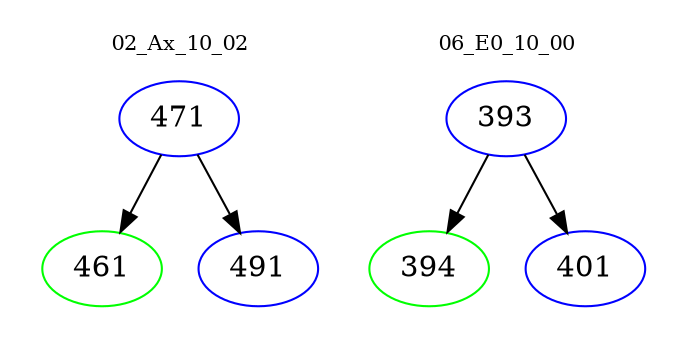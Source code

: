digraph{
subgraph cluster_0 {
color = white
label = "02_Ax_10_02";
fontsize=10;
T0_471 [label="471", color="blue"]
T0_471 -> T0_461 [color="black"]
T0_461 [label="461", color="green"]
T0_471 -> T0_491 [color="black"]
T0_491 [label="491", color="blue"]
}
subgraph cluster_1 {
color = white
label = "06_E0_10_00";
fontsize=10;
T1_393 [label="393", color="blue"]
T1_393 -> T1_394 [color="black"]
T1_394 [label="394", color="green"]
T1_393 -> T1_401 [color="black"]
T1_401 [label="401", color="blue"]
}
}
